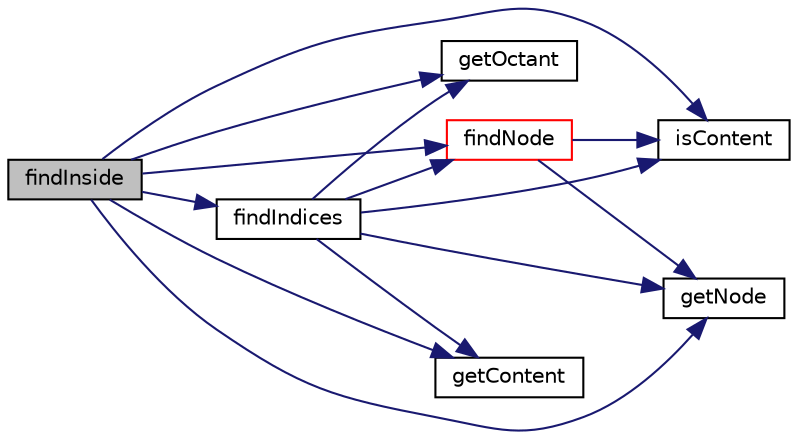 digraph "findInside"
{
  bgcolor="transparent";
  edge [fontname="Helvetica",fontsize="10",labelfontname="Helvetica",labelfontsize="10"];
  node [fontname="Helvetica",fontsize="10",shape=record];
  rankdir="LR";
  Node1 [label="findInside",height=0.2,width=0.4,color="black", fillcolor="grey75", style="filled", fontcolor="black"];
  Node1 -> Node2 [color="midnightblue",fontsize="10",style="solid",fontname="Helvetica"];
  Node2 [label="findIndices",height=0.2,width=0.4,color="black",URL="$a01069.html#a270970deeccb6fb7ebb9957329e8c81e",tooltip="Find the shape indices that occupy the result of findNode. "];
  Node2 -> Node3 [color="midnightblue",fontsize="10",style="solid",fontname="Helvetica"];
  Node3 [label="findNode",height=0.2,width=0.4,color="red",URL="$a01069.html#a4ee0df4d485297e359e329490917973b",tooltip="Find deepest node (as parent+octant) containing point. Starts. "];
  Node3 -> Node4 [color="midnightblue",fontsize="10",style="solid",fontname="Helvetica"];
  Node4 [label="getNode",height=0.2,width=0.4,color="black",URL="$a01069.html#a3152a34dd0aa1052a5f1f310aec64ffc"];
  Node3 -> Node5 [color="midnightblue",fontsize="10",style="solid",fontname="Helvetica"];
  Node5 [label="isContent",height=0.2,width=0.4,color="black",URL="$a01069.html#a418b7e4fe4cd269babba5e2ccfc64f35"];
  Node2 -> Node4 [color="midnightblue",fontsize="10",style="solid",fontname="Helvetica"];
  Node2 -> Node6 [color="midnightblue",fontsize="10",style="solid",fontname="Helvetica"];
  Node6 [label="getOctant",height=0.2,width=0.4,color="black",URL="$a01069.html#a36994951ee6485ae76d974d51f6fc871"];
  Node2 -> Node5 [color="midnightblue",fontsize="10",style="solid",fontname="Helvetica"];
  Node2 -> Node7 [color="midnightblue",fontsize="10",style="solid",fontname="Helvetica"];
  Node7 [label="getContent",height=0.2,width=0.4,color="black",URL="$a01069.html#a478a2449fc7cb7b53066415e459c2a22"];
  Node1 -> Node3 [color="midnightblue",fontsize="10",style="solid",fontname="Helvetica"];
  Node1 -> Node7 [color="midnightblue",fontsize="10",style="solid",fontname="Helvetica"];
  Node1 -> Node4 [color="midnightblue",fontsize="10",style="solid",fontname="Helvetica"];
  Node1 -> Node6 [color="midnightblue",fontsize="10",style="solid",fontname="Helvetica"];
  Node1 -> Node5 [color="midnightblue",fontsize="10",style="solid",fontname="Helvetica"];
}
